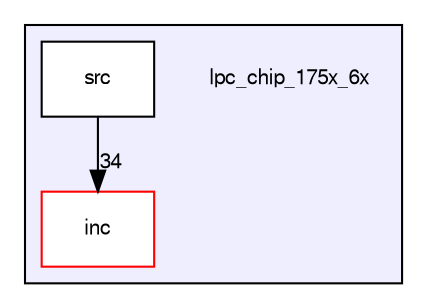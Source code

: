 digraph "lpc_chip_175x_6x" {
  compound=true
  node [ fontsize="10", fontname="FreeSans"];
  edge [ labelfontsize="10", labelfontname="FreeSans"];
  subgraph clusterdir_8087890dbc618c524e550df49f6346f0 {
    graph [ bgcolor="#eeeeff", pencolor="black", label="" URL="dir_8087890dbc618c524e550df49f6346f0.html"];
    dir_8087890dbc618c524e550df49f6346f0 [shape=plaintext label="lpc_chip_175x_6x"];
    dir_bb7bb41be3e87389b858ebf2fa4cac24 [shape=box label="inc" color="red" fillcolor="white" style="filled" URL="dir_bb7bb41be3e87389b858ebf2fa4cac24.html"];
    dir_d48f304aa5601f3be78904403669c658 [shape=box label="src" color="black" fillcolor="white" style="filled" URL="dir_d48f304aa5601f3be78904403669c658.html"];
  }
  dir_d48f304aa5601f3be78904403669c658->dir_bb7bb41be3e87389b858ebf2fa4cac24 [headlabel="34", labeldistance=1.5 headhref="dir_000001_000002.html"];
}
